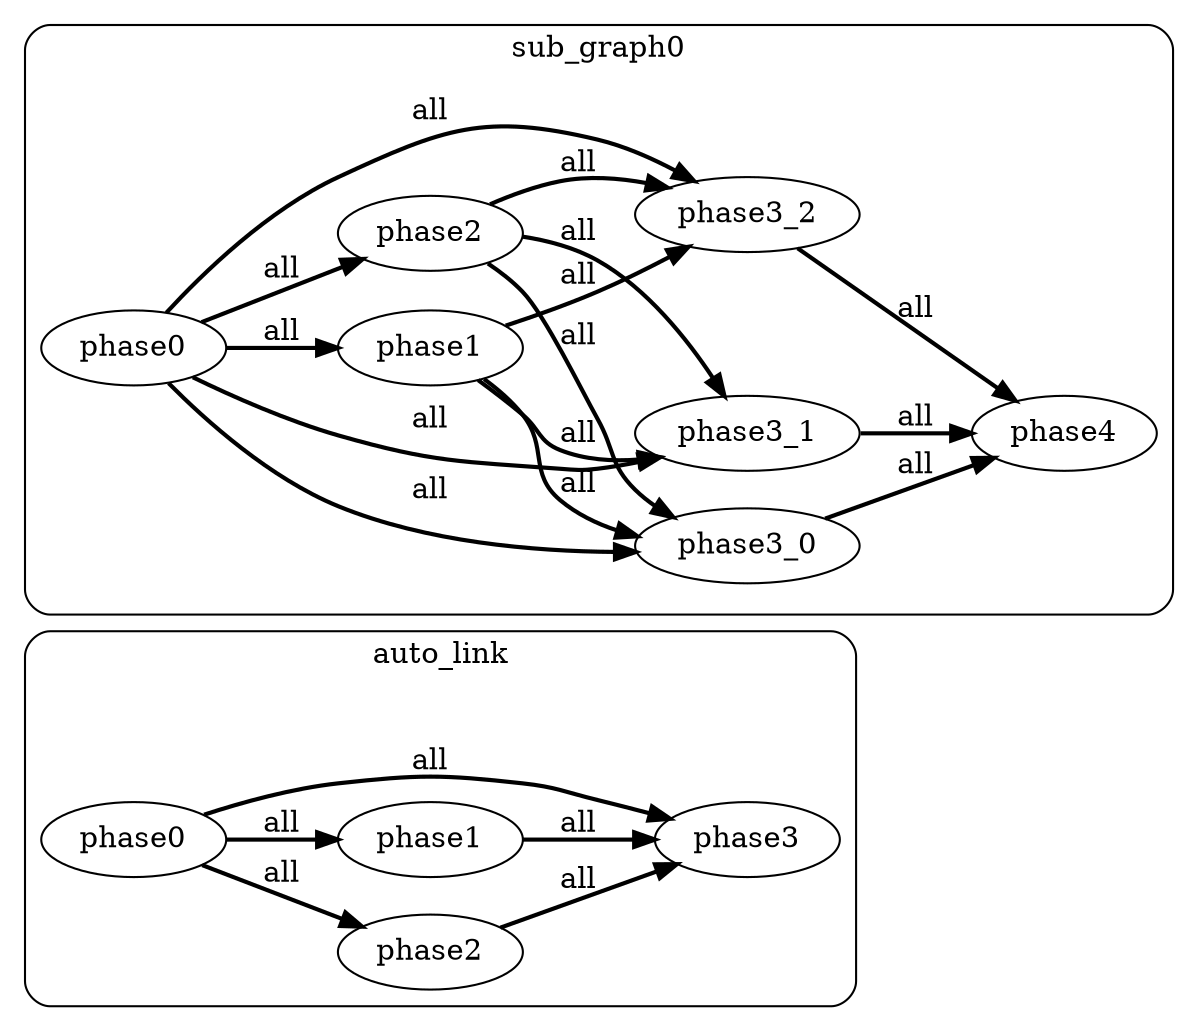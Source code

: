 digraph G {
    rankdir=LR;
  subgraph cluster_auto_link{
    style = rounded;
    label = "auto_link";
    auto_link_phase0 [label="phase0"];
    auto_link_phase3 [label="phase3"];
    auto_link_phase2 [label="phase2"];
    auto_link_phase1 [label="phase1"];
    auto_link_phase2 -> auto_link_phase3 [style=bold label="all"];
    auto_link_phase0 -> auto_link_phase3 [style=bold label="all"];
    auto_link_phase1 -> auto_link_phase3 [style=bold label="all"];
    auto_link_phase0 -> auto_link_phase2 [style=bold label="all"];
    auto_link_phase0 -> auto_link_phase1 [style=bold label="all"];
};
  subgraph cluster_sub_graph0{
    style = rounded;
    label = "sub_graph0";
    sub_graph0_phase4 [label="phase4"];
    sub_graph0_phase1 [label="phase1"];
    sub_graph0_phase2 [label="phase2"];
    sub_graph0_phase3_0 [label="phase3_0"];
    sub_graph0_phase3_1 [label="phase3_1"];
    sub_graph0_phase0 [label="phase0"];
    sub_graph0_phase3_2 [label="phase3_2"];
    sub_graph0_phase3_2 -> sub_graph0_phase4 [style=bold label="all"];
    sub_graph0_phase3_0 -> sub_graph0_phase4 [style=bold label="all"];
    sub_graph0_phase3_1 -> sub_graph0_phase4 [style=bold label="all"];
    sub_graph0_phase0 -> sub_graph0_phase1 [style=bold label="all"];
    sub_graph0_phase0 -> sub_graph0_phase2 [style=bold label="all"];
    sub_graph0_phase2 -> sub_graph0_phase3_0 [style=bold label="all"];
    sub_graph0_phase0 -> sub_graph0_phase3_0 [style=bold label="all"];
    sub_graph0_phase1 -> sub_graph0_phase3_0 [style=bold label="all"];
    sub_graph0_phase2 -> sub_graph0_phase3_1 [style=bold label="all"];
    sub_graph0_phase0 -> sub_graph0_phase3_1 [style=bold label="all"];
    sub_graph0_phase1 -> sub_graph0_phase3_1 [style=bold label="all"];
    sub_graph0_phase2 -> sub_graph0_phase3_2 [style=bold label="all"];
    sub_graph0_phase0 -> sub_graph0_phase3_2 [style=bold label="all"];
    sub_graph0_phase1 -> sub_graph0_phase3_2 [style=bold label="all"];
};
}
